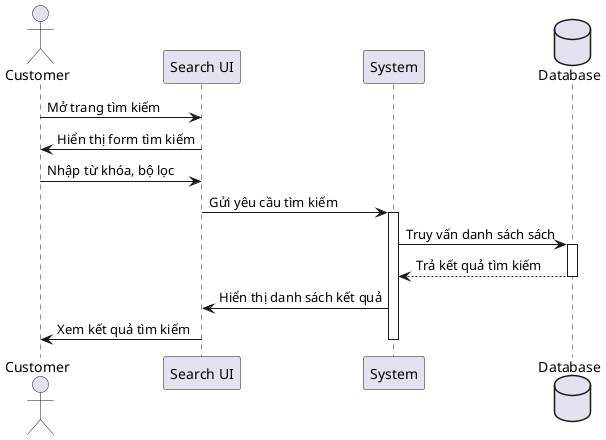 @startuml
actor Customer
participant "Search UI" as UI
participant "System" as Server
database "Database" as DB

Customer -> UI : Mở trang tìm kiếm
UI -> Customer : Hiển thị form tìm kiếm
Customer -> UI : Nhập từ khóa, bộ lọc
UI -> Server : Gửi yêu cầu tìm kiếm
activate Server
Server -> DB : Truy vấn danh sách sách
activate DB
DB --> Server : Trả kết quả tìm kiếm
deactivate DB
Server -> UI : Hiển thị danh sách kết quả
UI -> Customer : Xem kết quả tìm kiếm
deactivate Server
@enduml
